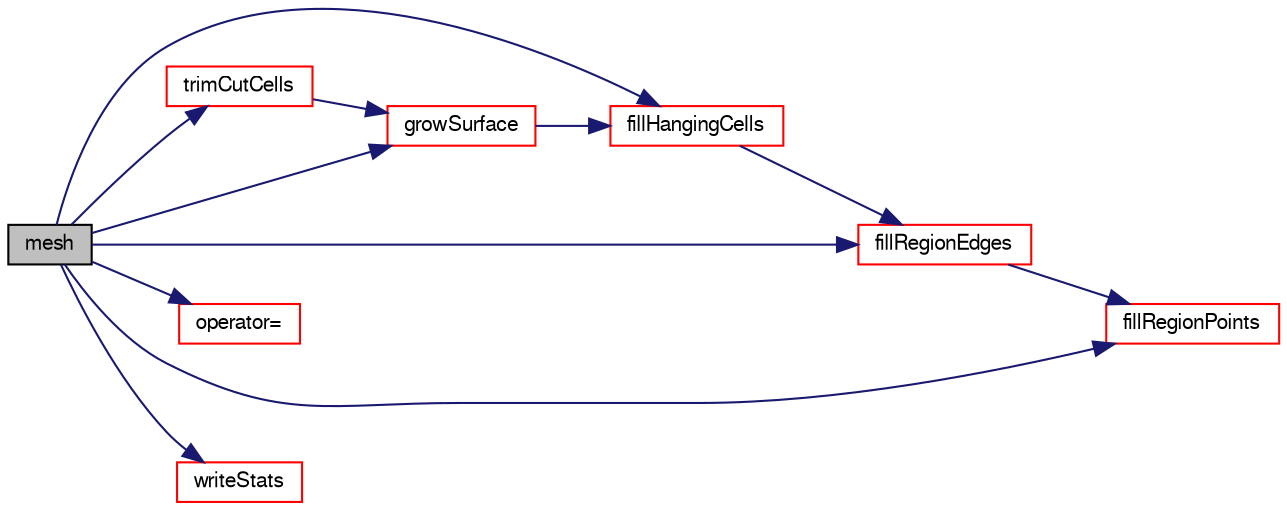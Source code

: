 digraph "mesh"
{
  bgcolor="transparent";
  edge [fontname="FreeSans",fontsize="10",labelfontname="FreeSans",labelfontsize="10"];
  node [fontname="FreeSans",fontsize="10",shape=record];
  rankdir="LR";
  Node361 [label="mesh",height=0.2,width=0.4,color="black", fillcolor="grey75", style="filled", fontcolor="black"];
  Node361 -> Node362 [color="midnightblue",fontsize="10",style="solid",fontname="FreeSans"];
  Node362 [label="fillHangingCells",height=0.2,width=0.4,color="red",URL="$a24950.html#a164b66cd3f5201626cbc87b0799c6269",tooltip="Find hanging cells (cells with all points on outside) and set their. "];
  Node362 -> Node368 [color="midnightblue",fontsize="10",style="solid",fontname="FreeSans"];
  Node368 [label="fillRegionEdges",height=0.2,width=0.4,color="red",URL="$a24950.html#af24b1f544bfdcd0b63df803b41892df8",tooltip="Find regionEdges and fill one neighbour. Iterate until nothing. "];
  Node368 -> Node412 [color="midnightblue",fontsize="10",style="solid",fontname="FreeSans"];
  Node412 [label="fillRegionPoints",height=0.2,width=0.4,color="red",URL="$a24950.html#a000d418d1891eeac745e5ddc090b4ad7",tooltip="Find regionPoints and fill all neighbours. Iterate until nothing. "];
  Node361 -> Node368 [color="midnightblue",fontsize="10",style="solid",fontname="FreeSans"];
  Node361 -> Node412 [color="midnightblue",fontsize="10",style="solid",fontname="FreeSans"];
  Node361 -> Node670 [color="midnightblue",fontsize="10",style="solid",fontname="FreeSans"];
  Node670 [label="growSurface",height=0.2,width=0.4,color="red",URL="$a24950.html#a56c193967895164412e4f58debcabd42",tooltip="Sets vertex neighbours of meshType cells to fillType. "];
  Node670 -> Node362 [color="midnightblue",fontsize="10",style="solid",fontname="FreeSans"];
  Node361 -> Node671 [color="midnightblue",fontsize="10",style="solid",fontname="FreeSans"];
  Node671 [label="operator=",height=0.2,width=0.4,color="red",URL="$a24950.html#a81b730cd18379fedccb7e36213eecc8c"];
  Node361 -> Node673 [color="midnightblue",fontsize="10",style="solid",fontname="FreeSans"];
  Node673 [label="trimCutCells",height=0.2,width=0.4,color="red",URL="$a24950.html#a8545d85708fc293d61e5f7c552ec8f8c"];
  Node673 -> Node670 [color="midnightblue",fontsize="10",style="solid",fontname="FreeSans"];
  Node361 -> Node674 [color="midnightblue",fontsize="10",style="solid",fontname="FreeSans"];
  Node674 [label="writeStats",height=0.2,width=0.4,color="red",URL="$a24950.html#abcdb99a5c0073642de36f2a8b03e92c2",tooltip="Write statistics on cell types to Ostream. "];
}
